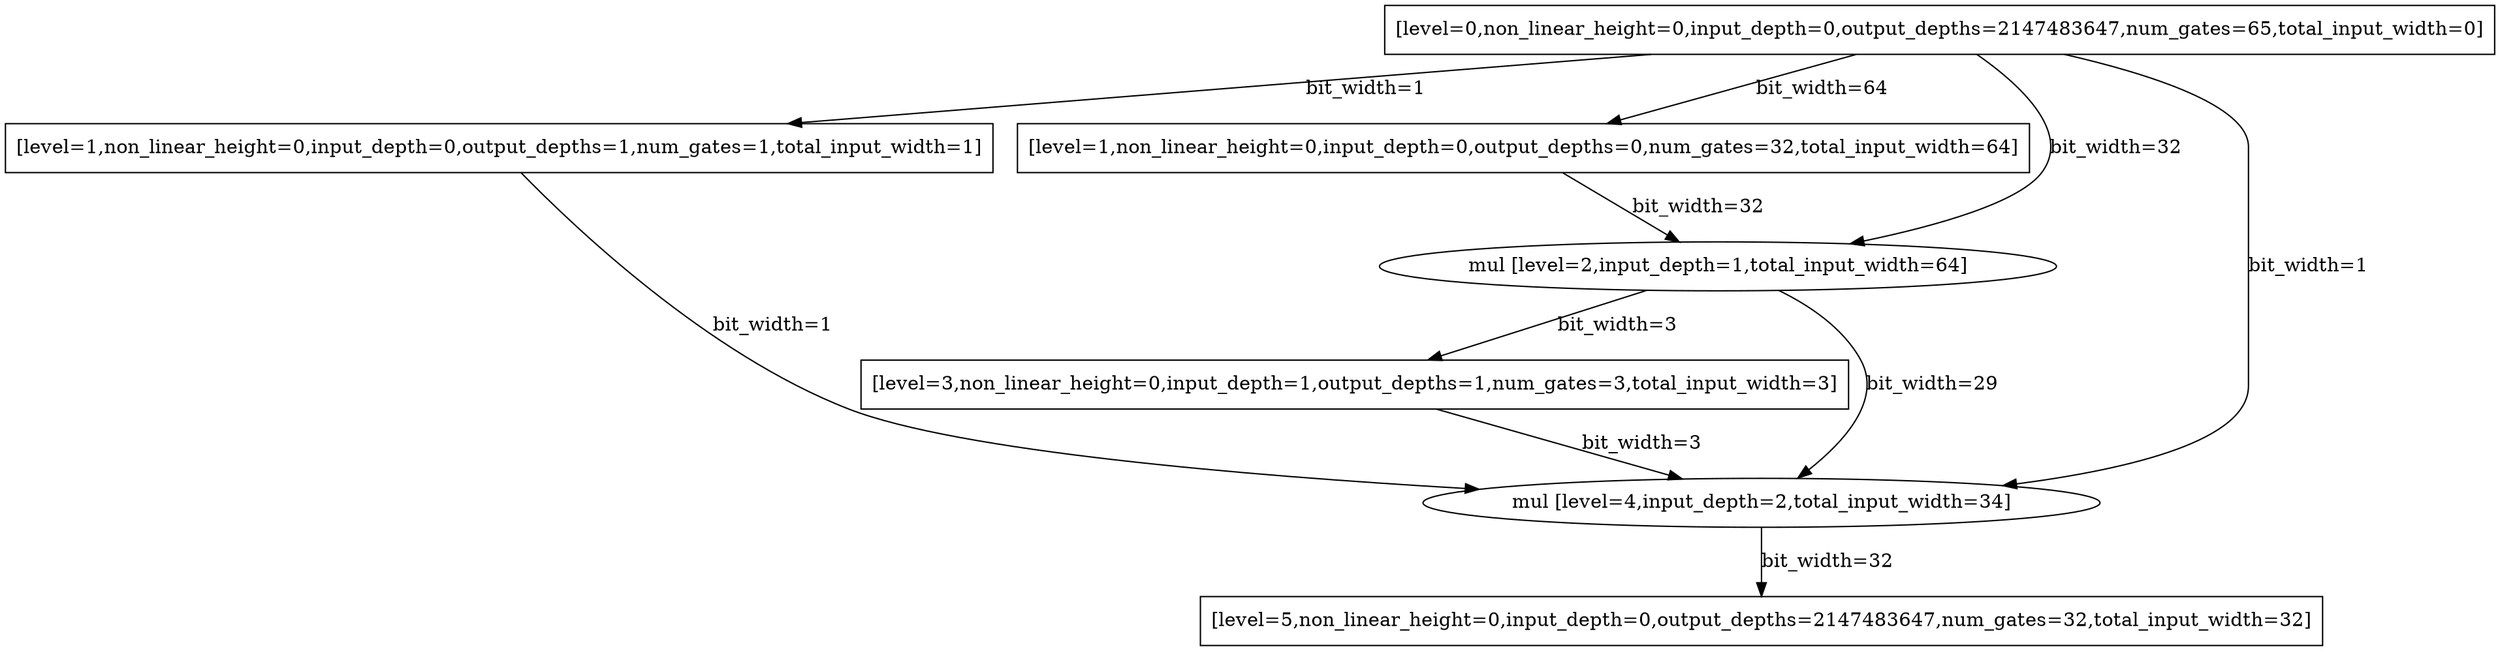 // size-optimized, no-minimization
digraph {
	subgraph level_0 {
		rank=same;
		"root" [label="[level=0,non_linear_height=0,input_depth=0,output_depths=2147483647,num_gates=65,total_input_width=0]" shape=box input_depth=0 output_depths="2147483647" non_linear_height=0 num_non_linear_gates=0 total_input_width=0];
	}
	subgraph level_1 {
		rank=same;
		"5" [label="[level=1,non_linear_height=0,input_depth=0,output_depths=1,num_gates=1,total_input_width=1]" shape=box input_depth=0 output_depths="1" non_linear_height=0 num_non_linear_gates=0 total_input_width=1];
		"2" [label="[level=1,non_linear_height=0,input_depth=0,output_depths=0,num_gates=32,total_input_width=64]" shape=box input_depth=0 output_depths="0" non_linear_height=0 num_non_linear_gates=0 total_input_width=64];
	}
	"root" -> "5" [label="bit_width=1" bit_width=1 input_gates="0:1"];
	"root" -> "2" [label="bit_width=64" bit_width=64 input_gates="1:1,2:1,3:1,4:1,5:1,6:1,7:1,8:1,9:1,10:1,11:1,12:1,13:1,14:1,15:1,16:1,17:1,18:1,19:1,20:1,21:1,22:1,23:1,24:1,25:1,26:1,27:1,28:1,29:1,30:1,31:1,32:1,33:1,34:1,35:1,36:1,37:1,38:1,39:1,40:1,41:1,42:1,43:1,44:1,45:1,46:1,47:1,48:1,49:1,50:1,51:1,52:1,53:1,54:1,55:1,56:1,57:1,58:1,59:1,60:1,61:1,62:1,63:1,64:1"];
	subgraph level_2 {
		rank=same;
		"3" [label="mul [level=2,input_depth=1,total_input_width=64]" call_id="0" func_name="mul" gate_depth=1 total_input_width=64];
	}
	"2" -> "3" [label="bit_width=32" bit_width=32 input_gates="65:1,66:1,67:1,68:1,69:1,70:1,71:1,72:1,73:1,74:1,75:1,76:1,77:1,78:1,79:1,80:1,81:1,82:1,83:1,84:1,85:1,86:1,87:1,88:1,89:1,90:1,91:1,92:1,93:1,94:1,95:1,96:1"];
	"root" -> "3" [label="bit_width=32" bit_width=32 input_gates="1:1,7:1,11:1,13:1,19:1,21:1,25:1,27:1,38:1,61:1,48:1,46:1,54:1,52:1,37:1,55:1,43:1,23:1,9:1,42:1,5:1,15:1,39:1,33:1,59:1,31:1,3:1,57:1,17:1,34:1,50:1,51:1"];
	subgraph level_3 {
		rank=same;
		"4" [label="[level=3,non_linear_height=0,input_depth=1,output_depths=1,num_gates=3,total_input_width=3]" shape=box input_depth=1 output_depths="1" non_linear_height=0 num_non_linear_gates=0 total_input_width=3];
	}
	"3" -> "4" [label="bit_width=3" bit_width=3 input_gates="97:1,98:1,99:1"];
	subgraph level_4 {
		rank=same;
		"6" [label="mul [level=4,input_depth=2,total_input_width=34]" call_id="1" func_name="mul" gate_depth=2 total_input_width=34];
	}
	"3" -> "6" [label="bit_width=29" bit_width=29 input_gates="100:1,101:1,102:1,103:1,104:1,105:1,106:1,107:1,108:1,109:1,110:1,111:1,112:1,113:1,114:1,115:1,116:1,117:1,118:1,119:1,120:1,121:1,122:1,123:1,124:1,125:1,126:1,127:1,128:1"];
	"4" -> "6" [label="bit_width=3" bit_width=3 input_gates="129:1,130:1,131:1"];
	"5" -> "6" [label="bit_width=1" bit_width=1 input_gates="132:1"];
	"root" -> "6" [label="bit_width=1" bit_width=1 input_gates="0:1"];
	subgraph level_5 {
		rank=same;
		"leaf" [label="[level=5,non_linear_height=0,input_depth=0,output_depths=2147483647,num_gates=32,total_input_width=32]" shape=box input_depth=0 output_depths="2147483647" non_linear_height=0 num_non_linear_gates=0 total_input_width=32];
	}
	"6" -> "leaf" [label="bit_width=32" bit_width=32 input_gates="133:1,134:1,135:1,136:1,137:1,138:1,139:1,140:1,141:1,142:1,143:1,144:1,145:1,146:1,147:1,148:1,149:1,150:1,151:1,152:1,153:1,154:1,155:1,156:1,157:1,158:1,159:1,160:1,161:1,162:1,163:1,164:1"];
}
